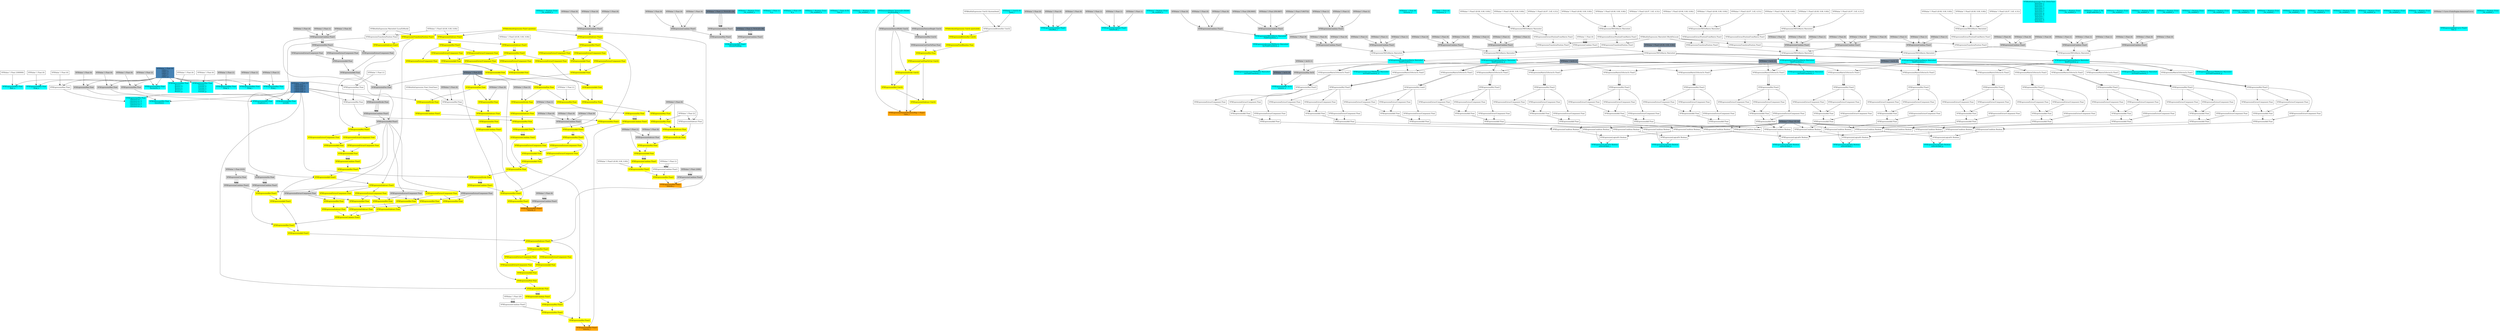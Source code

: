 digraph G {
node0 [shape="box" color="cyan" style="filled" label="VFXValue`1 Boolean (True)
_vfx_enabled_a"]
node1 [shape="box" color="cyan" style="filled" label="VFXExpressionMax Float
Rate_a"]
node2 [shape="box" label="VFXValue`1 Float (1000000)"]
node3 [shape="box" color="steelblue" style="filled" label="VFXValue`1 Float (0)
radius_c
radius_d
radius_e
radius_f
radius_g"]
node4 [shape="box" color="cyan" style="filled" label="VFXExpressionMin Float3
boundsPadding"]
node5 [shape="box" color="lightgray" style="filled" label="VFXExpressionMax Float3"]
node6 [shape="box" color="lightgray" style="filled" label="VFXExpressionCombine Float3"]
node7 [shape="box" color="lightgray" style="filled" label="VFXValue`1 Float (0)"]
node8 [shape="box" color="lightgray" style="filled" label="VFXValue`1 Float (0)"]
node9 [shape="box" color="lightgray" style="filled" label="VFXValue`1 Float (0)"]
node10 [shape="box" color="lightgray" style="filled" label="VFXExpressionCombine Float3"]
node11 [shape="box" color="lightslategray" style="filled" label="VFXValue`1 Float (-1.701412E+38)"]
node12 [shape="box" color="lightgray" style="filled" label="VFXExpressionCombine Float3"]
node13 [shape="box" color="lightslategray" style="filled" label="VFXValue`1 Float (1.701412E+38)"]
node14 [shape="box" color="cyan" style="filled" label="VFXValue`1 Boolean (True)
_vfx_enabled_a"]
node15 [shape="box" color="cyan" style="filled" label="VFXValue`1 Float (1)
A_a"]
node16 [shape="box" color="cyan" style="filled" label="VFXValue`1 Float (10)
B_a"]
node17 [shape="box" color="cyan" style="filled" label="VFXValue`1 Boolean (True)
_vfx_enabled_b"]
node18 [shape="box" color="cyan" style="filled" label="VFXValue`1 Float (0.05)
Size_b"]
node19 [shape="box" color="cyan" style="filled" label="VFXValue`1 Boolean (True)
_vfx_enabled_c"]
node20 [shape="box" color="cyan" style="filled" label="VFXTexture2DValue Texture2D (50240)
attributeMap_c"]
node21 [shape="box" color="cyan" style="filled" label="VFXValue`1 Uint32 (0)
Seed_c"]
node22 [shape="box" color="cyan" style="filled" label="VFXExpressionCombine Float3
valueBias_c"]
node23 [shape="box" color="lightgray" style="filled" label="VFXValue`1 Float (0)"]
node24 [shape="box" color="lightgray" style="filled" label="VFXValue`1 Float (0)"]
node25 [shape="box" color="lightgray" style="filled" label="VFXValue`1 Float (0)"]
node26 [shape="box" color="cyan" style="filled" label="VFXExpressionCombine Float3
valueScale_c"]
node27 [shape="box" color="lightgray" style="filled" label="VFXValue`1 Float (1)"]
node28 [shape="box" color="lightgray" style="filled" label="VFXValue`1 Float (1)"]
node29 [shape="box" color="lightgray" style="filled" label="VFXValue`1 Float (1)"]
node30 [shape="box" color="orange" style="filled" label="VFXExpressionSampleAttributeMap`1 Float3
value_c"]
node31 [shape="box" color="yellow" style="filled" label="VFXExpressionSubtract Uint32"]
node32 [shape="box" color="yellow" style="filled" label="VFXExpressionCastFloatToUint Uint32"]
node33 [shape="box" color="yellow" style="filled" label="VFXExpressionMul Float"]
node34 [shape="box" color="yellow" style="filled" label="VFXExpressionFixedRandom Float"]
node35 [shape="box" color="yellow" style="filled" label="VFXExpressionBitwiseXor Uint32"]
node36 [shape="box" color="yellow" style="filled" label="VFXAttributeExpression Uint32 (particleId)"]
node37 [shape="box" label="VFXExpressionBitwiseXor Uint32"]
node38 [shape="box" label="VFXBuiltInExpression Uint32 (SystemSeed)"]
node39 [shape="box" color="lightgray" style="filled" label="VFXExpressionCastUintToFloat Float"]
node40 [shape="box" color="lightgray" style="filled" label="VFXExpressionMul Uint32"]
node41 [shape="box" color="lightgray" style="filled" label="VFXExpressionTextureHeight Uint32"]
node42 [shape="box" color="lightgray" style="filled" label="VFXExpressionTextureWidth Uint32"]
node43 [shape="box" color="yellow" style="filled" label="VFXExpressionMul Uint32"]
node44 [shape="box" color="yellow" style="filled" label="VFXExpressionDivide Uint32"]
node45 [shape="box" color="cyan" style="filled" label="VFXValue`1 Boolean (True)
_vfx_enabled_a"]
node46 [shape="box" color="cyan" style="filled" label="VFXExpressionInverseTRSMatrix Matrix4x4
InvFieldTransform_a"]
node47 [shape="box" color="cyan" style="filled" label="VFXExpressionTRSToMatrix Matrix4x4
FieldTransform_a"]
node48 [shape="box" color="lightgray" style="filled" label="VFXExpressionCombine Float3"]
node49 [shape="box" color="lightgray" style="filled" label="VFXValue`1 Float (0)"]
node50 [shape="box" color="lightgray" style="filled" label="VFXValue`1 Float (0)"]
node51 [shape="box" color="lightgray" style="filled" label="VFXValue`1 Float (0)"]
node52 [shape="box" color="lightgray" style="filled" label="VFXExpressionCombine Float3"]
node53 [shape="box" color="lightgray" style="filled" label="VFXValue`1 Float (356.9065)"]
node54 [shape="box" color="lightgray" style="filled" label="VFXValue`1 Float (350.0607)"]
node55 [shape="box" color="lightgray" style="filled" label="VFXValue`1 Float (7.003732)"]
node56 [shape="box" color="lightgray" style="filled" label="VFXExpressionCombine Float3"]
node57 [shape="box" color="lightgray" style="filled" label="VFXValue`1 Float (1)"]
node58 [shape="box" color="lightgray" style="filled" label="VFXValue`1 Float (1)"]
node59 [shape="box" color="lightgray" style="filled" label="VFXValue`1 Float (1)"]
node60 [shape="box" color="cyan" style="filled" label="VFXValue`1 Float (0)
Intensity_a"]
node61 [shape="box" color="cyan" style="filled" label="VFXExpressionMax Float
Drag_a"]
node62 [shape="box" label="VFXValue`1 Float (0)"]
node63 [shape="box" color="cyan" style="filled" label="VFXValue`1 Float (0)
frequency_a"]
node64 [shape="box" color="cyan" style="filled" label="VFXExpressionMin Int32
octaves_a"]
node65 [shape="box" color="lightgray" style="filled" label="VFXExpressionMax Int32"]
node66 [shape="box" color="lightgray" style="filled" label="VFXValue`1 Int32 (1)"]
node67 [shape="box" color="lightslategray" style="filled" label="VFXValue`1 Int32 (1)"]
node68 [shape="box" color="lightslategray" style="filled" label="VFXValue`1 Int32 (8)"]
node69 [shape="box" color="cyan" style="filled" label="VFXExpressionMin Float
roughness_a"]
node70 [shape="box" color="lightgray" style="filled" label="VFXExpressionMax Float"]
node71 [shape="box" color="lightgray" style="filled" label="VFXValue`1 Float (0)"]
node72 [shape="box" color="steelblue" style="filled" label="VFXValue`1 Float (1)
colliderSign_c
colliderSign_d
colliderSign_e
colliderSign_f
colliderSign_g"]
node73 [shape="box" color="cyan" style="filled" label="VFXExpressionMax Float
lacunarity_a"]
node74 [shape="box" color="lightgray" style="filled" label="VFXValue`1 Float (2)"]
node75 [shape="box" color="cyan" style="filled" label="VFXBuiltInExpression Float (DeltaTime)
deltaTime_a
deltaTime_b
deltaTime_c
deltaTime_d
deltaTime_e
deltaTime_f
deltaTime_g
deltaTime_h
deltaTime_i
deltaTime_j
deltaTime_k
deltaTime_l"]
node76 [shape="box" color="cyan" style="filled" label="VFXValue`1 Boolean (True)
_vfx_enabled_b"]
node77 [shape="box" color="cyan" style="filled" label="VFXValue`1 Float (3.78)
dragCoefficient_b"]
node78 [shape="box" color="cyan" style="filled" label="VFXValue`1 Boolean (True)
_vfx_enabled_c"]
node79 [shape="box" color="cyan" style="filled" label="VFXExpressionMax Float
Bounce_c
Bounce_d
Bounce_e
Bounce_f
Bounce_g"]
node80 [shape="box" label="VFXValue`1 Float (0)"]
node81 [shape="box" color="cyan" style="filled" label="VFXExpressionMax Float
Friction_c
Friction_d
Friction_e
Friction_f
Friction_g"]
node82 [shape="box" label="VFXValue`1 Float (0)"]
node83 [shape="box" color="cyan" style="filled" label="VFXExpressionMin Float
LifetimeLoss_c
LifetimeLoss_d
LifetimeLoss_e
LifetimeLoss_f
LifetimeLoss_g"]
node84 [shape="box" label="VFXExpressionMax Float"]
node85 [shape="box" label="VFXValue`1 Float (0)"]
node86 [shape="box" color="cyan" style="filled" label="VFXExpressionLogicalOr Boolean
isZeroScaled_c"]
node87 [shape="box" label="VFXExpressionCondition Boolean"]
node88 [shape="box" label="VFXExpressionAdd Float"]
node89 [shape="box" label="VFXExpressionAdd Float"]
node90 [shape="box" label="VFXExpressionExtractComponent Float"]
node91 [shape="box" label="VFXExpressionMul Float3"]
node92 [shape="box" label="VFXExpressionMatrixToVector3s Float3"]
node93 [shape="box" color="cyan" style="filled" label="VFXExpressionTransformMatrix Matrix4x4
fieldTransform_c"]
node94 [shape="box" label="VFXExpressionTRSToMatrix Matrix4x4"]
node95 [shape="box" label="VFXExpressionTransformPosition Float3"]
node96 [shape="box" label="VFXBuiltInExpression Matrix4x4 (WorldToLocal)"]
node97 [shape="box" label="VFXExpressionExtractPositionFromMatrix Float3"]
node98 [shape="box" label="VFXExpressionTRSToMatrix Matrix4x4"]
node99 [shape="box" label="VFXValue`1 Float3 ((0.00, 0.00, 0.00))"]
node100 [shape="box" label="VFXValue`1 Float3 ((0.00, 0.00, 0.00))"]
node101 [shape="box" label="VFXValue`1 Float3 ((4.07, 3.45, 4.31))"]
node102 [shape="box" color="lightgray" style="filled" label="VFXExpressionCombine Float3"]
node103 [shape="box" color="lightgray" style="filled" label="VFXValue`1 Float (0)"]
node104 [shape="box" color="lightgray" style="filled" label="VFXValue`1 Float (0)"]
node105 [shape="box" color="lightgray" style="filled" label="VFXValue`1 Float (0)"]
node106 [shape="box" color="lightgray" style="filled" label="VFXExpressionCombine Float3"]
node107 [shape="box" color="lightgray" style="filled" label="VFXValue`1 Float (1)"]
node108 [shape="box" color="lightgray" style="filled" label="VFXValue`1 Float (1)"]
node109 [shape="box" color="lightgray" style="filled" label="VFXValue`1 Float (1)"]
node110 [shape="box" label="VFXExpressionTRSToMatrix Matrix4x4"]
node111 [shape="box" color="lightslategray" style="filled" label="VFXValue`1 Float3 ((0.00, 0.00, 0.00))"]
node112 [shape="box" label="VFXExpressionCombine Float3"]
node113 [shape="box" label="VFXValue`1 Float (0)"]
node114 [shape="box" color="lightslategray" style="filled" label="VFXValue`1 Int32 (0)"]
node115 [shape="box" label="VFXExpressionExtractComponent Float"]
node116 [shape="box" label="VFXExpressionExtractComponent Float"]
node117 [shape="box" color="lightslategray" style="filled" label="VFXValue`1 Float (1E-10)"]
node118 [shape="box" label="VFXExpressionLogicalOr Boolean"]
node119 [shape="box" label="VFXExpressionCondition Boolean"]
node120 [shape="box" label="VFXExpressionAdd Float"]
node121 [shape="box" label="VFXExpressionAdd Float"]
node122 [shape="box" label="VFXExpressionExtractComponent Float"]
node123 [shape="box" label="VFXExpressionMul Float3"]
node124 [shape="box" label="VFXExpressionMatrixToVector3s Float3"]
node125 [shape="box" label="VFXExpressionExtractComponent Float"]
node126 [shape="box" label="VFXExpressionExtractComponent Float"]
node127 [shape="box" label="VFXExpressionCondition Boolean"]
node128 [shape="box" label="VFXExpressionAdd Float"]
node129 [shape="box" label="VFXExpressionAdd Float"]
node130 [shape="box" label="VFXExpressionExtractComponent Float"]
node131 [shape="box" label="VFXExpressionMul Float3"]
node132 [shape="box" label="VFXExpressionMatrixToVector3s Float3"]
node133 [shape="box" color="lightslategray" style="filled" label="VFXValue`1 Int32 (2)"]
node134 [shape="box" label="VFXExpressionExtractComponent Float"]
node135 [shape="box" label="VFXExpressionExtractComponent Float"]
node136 [shape="box" color="cyan" style="filled" label="VFXExpressionInverseTRSMatrix Matrix4x4
invFieldTransform_c"]
node137 [shape="box" color="cyan" style="filled" label="VFXValue`1 Boolean (True)
_vfx_enabled_d"]
node138 [shape="box" color="cyan" style="filled" label="VFXExpressionLogicalOr Boolean
isZeroScaled_d"]
node139 [shape="box" label="VFXExpressionCondition Boolean"]
node140 [shape="box" label="VFXExpressionAdd Float"]
node141 [shape="box" label="VFXExpressionAdd Float"]
node142 [shape="box" label="VFXExpressionExtractComponent Float"]
node143 [shape="box" label="VFXExpressionMul Float3"]
node144 [shape="box" label="VFXExpressionMatrixToVector3s Float3"]
node145 [shape="box" color="cyan" style="filled" label="VFXExpressionTransformMatrix Matrix4x4
fieldTransform_d"]
node146 [shape="box" label="VFXExpressionTRSToMatrix Matrix4x4"]
node147 [shape="box" label="VFXExpressionTransformPosition Float3"]
node148 [shape="box" label="VFXExpressionExtractPositionFromMatrix Float3"]
node149 [shape="box" label="VFXExpressionTRSToMatrix Matrix4x4"]
node150 [shape="box" label="VFXValue`1 Float3 ((0.00, 0.00, 0.00))"]
node151 [shape="box" label="VFXValue`1 Float3 ((0.00, 0.00, 0.00))"]
node152 [shape="box" label="VFXValue`1 Float3 ((4.07, 3.45, 4.31))"]
node153 [shape="box" color="lightgray" style="filled" label="VFXExpressionCombine Float3"]
node154 [shape="box" color="lightgray" style="filled" label="VFXValue`1 Float (0)"]
node155 [shape="box" color="lightgray" style="filled" label="VFXValue`1 Float (0)"]
node156 [shape="box" color="lightgray" style="filled" label="VFXValue`1 Float (0)"]
node157 [shape="box" color="lightgray" style="filled" label="VFXExpressionCombine Float3"]
node158 [shape="box" color="lightgray" style="filled" label="VFXValue`1 Float (1)"]
node159 [shape="box" color="lightgray" style="filled" label="VFXValue`1 Float (1)"]
node160 [shape="box" color="lightgray" style="filled" label="VFXValue`1 Float (1)"]
node161 [shape="box" label="VFXExpressionExtractComponent Float"]
node162 [shape="box" label="VFXExpressionExtractComponent Float"]
node163 [shape="box" label="VFXExpressionLogicalOr Boolean"]
node164 [shape="box" label="VFXExpressionCondition Boolean"]
node165 [shape="box" label="VFXExpressionAdd Float"]
node166 [shape="box" label="VFXExpressionAdd Float"]
node167 [shape="box" label="VFXExpressionExtractComponent Float"]
node168 [shape="box" label="VFXExpressionMul Float3"]
node169 [shape="box" label="VFXExpressionMatrixToVector3s Float3"]
node170 [shape="box" label="VFXExpressionExtractComponent Float"]
node171 [shape="box" label="VFXExpressionExtractComponent Float"]
node172 [shape="box" label="VFXExpressionCondition Boolean"]
node173 [shape="box" label="VFXExpressionAdd Float"]
node174 [shape="box" label="VFXExpressionAdd Float"]
node175 [shape="box" label="VFXExpressionExtractComponent Float"]
node176 [shape="box" label="VFXExpressionMul Float3"]
node177 [shape="box" label="VFXExpressionMatrixToVector3s Float3"]
node178 [shape="box" label="VFXExpressionExtractComponent Float"]
node179 [shape="box" label="VFXExpressionExtractComponent Float"]
node180 [shape="box" color="cyan" style="filled" label="VFXExpressionInverseTRSMatrix Matrix4x4
invFieldTransform_d"]
node181 [shape="box" color="cyan" style="filled" label="VFXValue`1 Boolean (True)
_vfx_enabled_e"]
node182 [shape="box" color="cyan" style="filled" label="VFXExpressionLogicalOr Boolean
isZeroScaled_e"]
node183 [shape="box" label="VFXExpressionCondition Boolean"]
node184 [shape="box" label="VFXExpressionAdd Float"]
node185 [shape="box" label="VFXExpressionAdd Float"]
node186 [shape="box" label="VFXExpressionExtractComponent Float"]
node187 [shape="box" label="VFXExpressionMul Float3"]
node188 [shape="box" label="VFXExpressionMatrixToVector3s Float3"]
node189 [shape="box" color="cyan" style="filled" label="VFXExpressionTransformMatrix Matrix4x4
fieldTransform_e"]
node190 [shape="box" label="VFXExpressionTRSToMatrix Matrix4x4"]
node191 [shape="box" label="VFXExpressionTransformPosition Float3"]
node192 [shape="box" label="VFXExpressionExtractPositionFromMatrix Float3"]
node193 [shape="box" label="VFXExpressionTRSToMatrix Matrix4x4"]
node194 [shape="box" label="VFXValue`1 Float3 ((0.00, 0.00, 0.00))"]
node195 [shape="box" label="VFXValue`1 Float3 ((0.00, 0.00, 0.00))"]
node196 [shape="box" label="VFXValue`1 Float3 ((4.07, 3.45, 4.31))"]
node197 [shape="box" color="lightgray" style="filled" label="VFXExpressionCombine Float3"]
node198 [shape="box" color="lightgray" style="filled" label="VFXValue`1 Float (0)"]
node199 [shape="box" color="lightgray" style="filled" label="VFXValue`1 Float (0)"]
node200 [shape="box" color="lightgray" style="filled" label="VFXValue`1 Float (0)"]
node201 [shape="box" color="lightgray" style="filled" label="VFXExpressionCombine Float3"]
node202 [shape="box" color="lightgray" style="filled" label="VFXValue`1 Float (1)"]
node203 [shape="box" color="lightgray" style="filled" label="VFXValue`1 Float (1)"]
node204 [shape="box" color="lightgray" style="filled" label="VFXValue`1 Float (1)"]
node205 [shape="box" label="VFXExpressionExtractComponent Float"]
node206 [shape="box" label="VFXExpressionExtractComponent Float"]
node207 [shape="box" label="VFXExpressionLogicalOr Boolean"]
node208 [shape="box" label="VFXExpressionCondition Boolean"]
node209 [shape="box" label="VFXExpressionAdd Float"]
node210 [shape="box" label="VFXExpressionAdd Float"]
node211 [shape="box" label="VFXExpressionExtractComponent Float"]
node212 [shape="box" label="VFXExpressionMul Float3"]
node213 [shape="box" label="VFXExpressionMatrixToVector3s Float3"]
node214 [shape="box" label="VFXExpressionExtractComponent Float"]
node215 [shape="box" label="VFXExpressionExtractComponent Float"]
node216 [shape="box" label="VFXExpressionCondition Boolean"]
node217 [shape="box" label="VFXExpressionAdd Float"]
node218 [shape="box" label="VFXExpressionAdd Float"]
node219 [shape="box" label="VFXExpressionExtractComponent Float"]
node220 [shape="box" label="VFXExpressionMul Float3"]
node221 [shape="box" label="VFXExpressionMatrixToVector3s Float3"]
node222 [shape="box" label="VFXExpressionExtractComponent Float"]
node223 [shape="box" label="VFXExpressionExtractComponent Float"]
node224 [shape="box" color="cyan" style="filled" label="VFXExpressionInverseTRSMatrix Matrix4x4
invFieldTransform_e"]
node225 [shape="box" color="cyan" style="filled" label="VFXValue`1 Boolean (True)
_vfx_enabled_f"]
node226 [shape="box" color="cyan" style="filled" label="VFXExpressionLogicalOr Boolean
isZeroScaled_f"]
node227 [shape="box" label="VFXExpressionCondition Boolean"]
node228 [shape="box" label="VFXExpressionAdd Float"]
node229 [shape="box" label="VFXExpressionAdd Float"]
node230 [shape="box" label="VFXExpressionExtractComponent Float"]
node231 [shape="box" label="VFXExpressionMul Float3"]
node232 [shape="box" label="VFXExpressionMatrixToVector3s Float3"]
node233 [shape="box" color="cyan" style="filled" label="VFXExpressionTransformMatrix Matrix4x4
fieldTransform_f"]
node234 [shape="box" label="VFXExpressionTRSToMatrix Matrix4x4"]
node235 [shape="box" label="VFXExpressionTransformPosition Float3"]
node236 [shape="box" label="VFXExpressionExtractPositionFromMatrix Float3"]
node237 [shape="box" label="VFXExpressionTRSToMatrix Matrix4x4"]
node238 [shape="box" label="VFXValue`1 Float3 ((0.00, 0.00, 0.00))"]
node239 [shape="box" label="VFXValue`1 Float3 ((0.00, 0.00, 0.00))"]
node240 [shape="box" label="VFXValue`1 Float3 ((4.07, 3.45, 4.31))"]
node241 [shape="box" color="lightgray" style="filled" label="VFXExpressionCombine Float3"]
node242 [shape="box" color="lightgray" style="filled" label="VFXValue`1 Float (0)"]
node243 [shape="box" color="lightgray" style="filled" label="VFXValue`1 Float (0)"]
node244 [shape="box" color="lightgray" style="filled" label="VFXValue`1 Float (0)"]
node245 [shape="box" color="lightgray" style="filled" label="VFXExpressionCombine Float3"]
node246 [shape="box" color="lightgray" style="filled" label="VFXValue`1 Float (1)"]
node247 [shape="box" color="lightgray" style="filled" label="VFXValue`1 Float (1)"]
node248 [shape="box" color="lightgray" style="filled" label="VFXValue`1 Float (1)"]
node249 [shape="box" label="VFXExpressionExtractComponent Float"]
node250 [shape="box" label="VFXExpressionExtractComponent Float"]
node251 [shape="box" label="VFXExpressionLogicalOr Boolean"]
node252 [shape="box" label="VFXExpressionCondition Boolean"]
node253 [shape="box" label="VFXExpressionAdd Float"]
node254 [shape="box" label="VFXExpressionAdd Float"]
node255 [shape="box" label="VFXExpressionExtractComponent Float"]
node256 [shape="box" label="VFXExpressionMul Float3"]
node257 [shape="box" label="VFXExpressionMatrixToVector3s Float3"]
node258 [shape="box" label="VFXExpressionExtractComponent Float"]
node259 [shape="box" label="VFXExpressionExtractComponent Float"]
node260 [shape="box" label="VFXExpressionCondition Boolean"]
node261 [shape="box" label="VFXExpressionAdd Float"]
node262 [shape="box" label="VFXExpressionAdd Float"]
node263 [shape="box" label="VFXExpressionExtractComponent Float"]
node264 [shape="box" label="VFXExpressionMul Float3"]
node265 [shape="box" label="VFXExpressionMatrixToVector3s Float3"]
node266 [shape="box" label="VFXExpressionExtractComponent Float"]
node267 [shape="box" label="VFXExpressionExtractComponent Float"]
node268 [shape="box" color="cyan" style="filled" label="VFXExpressionInverseTRSMatrix Matrix4x4
invFieldTransform_f"]
node269 [shape="box" color="cyan" style="filled" label="VFXValue`1 Boolean (True)
_vfx_enabled_g"]
node270 [shape="box" color="cyan" style="filled" label="VFXExpressionLogicalOr Boolean
isZeroScaled_g"]
node271 [shape="box" label="VFXExpressionCondition Boolean"]
node272 [shape="box" label="VFXExpressionAdd Float"]
node273 [shape="box" label="VFXExpressionAdd Float"]
node274 [shape="box" label="VFXExpressionExtractComponent Float"]
node275 [shape="box" label="VFXExpressionMul Float3"]
node276 [shape="box" label="VFXExpressionMatrixToVector3s Float3"]
node277 [shape="box" color="cyan" style="filled" label="VFXExpressionTransformMatrix Matrix4x4
fieldTransform_g"]
node278 [shape="box" label="VFXExpressionTRSToMatrix Matrix4x4"]
node279 [shape="box" label="VFXExpressionTransformPosition Float3"]
node280 [shape="box" label="VFXExpressionExtractPositionFromMatrix Float3"]
node281 [shape="box" label="VFXExpressionTRSToMatrix Matrix4x4"]
node282 [shape="box" label="VFXValue`1 Float3 ((0.00, 0.00, 0.00))"]
node283 [shape="box" label="VFXValue`1 Float3 ((0.00, 0.00, 0.00))"]
node284 [shape="box" label="VFXValue`1 Float3 ((4.07, 3.45, 4.31))"]
node285 [shape="box" color="lightgray" style="filled" label="VFXExpressionCombine Float3"]
node286 [shape="box" color="lightgray" style="filled" label="VFXValue`1 Float (0)"]
node287 [shape="box" color="lightgray" style="filled" label="VFXValue`1 Float (0)"]
node288 [shape="box" color="lightgray" style="filled" label="VFXValue`1 Float (0)"]
node289 [shape="box" color="lightgray" style="filled" label="VFXExpressionCombine Float3"]
node290 [shape="box" color="lightgray" style="filled" label="VFXValue`1 Float (1)"]
node291 [shape="box" color="lightgray" style="filled" label="VFXValue`1 Float (1)"]
node292 [shape="box" color="lightgray" style="filled" label="VFXValue`1 Float (1)"]
node293 [shape="box" label="VFXExpressionExtractComponent Float"]
node294 [shape="box" label="VFXExpressionExtractComponent Float"]
node295 [shape="box" label="VFXExpressionLogicalOr Boolean"]
node296 [shape="box" label="VFXExpressionCondition Boolean"]
node297 [shape="box" label="VFXExpressionAdd Float"]
node298 [shape="box" label="VFXExpressionAdd Float"]
node299 [shape="box" label="VFXExpressionExtractComponent Float"]
node300 [shape="box" label="VFXExpressionMul Float3"]
node301 [shape="box" label="VFXExpressionMatrixToVector3s Float3"]
node302 [shape="box" label="VFXExpressionExtractComponent Float"]
node303 [shape="box" label="VFXExpressionExtractComponent Float"]
node304 [shape="box" label="VFXExpressionCondition Boolean"]
node305 [shape="box" label="VFXExpressionAdd Float"]
node306 [shape="box" label="VFXExpressionAdd Float"]
node307 [shape="box" label="VFXExpressionExtractComponent Float"]
node308 [shape="box" label="VFXExpressionMul Float3"]
node309 [shape="box" label="VFXExpressionMatrixToVector3s Float3"]
node310 [shape="box" label="VFXExpressionExtractComponent Float"]
node311 [shape="box" label="VFXExpressionExtractComponent Float"]
node312 [shape="box" color="cyan" style="filled" label="VFXExpressionInverseTRSMatrix Matrix4x4
invFieldTransform_g"]
node313 [shape="box" color="cyan" style="filled" label="VFXValue`1 Boolean (True)
_vfx_enabled_h"]
node314 [shape="box" color="orange" style="filled" label="VFXExpressionMul Float3
Velocity_h"]
node315 [shape="box" color="yellow" style="filled" label="VFXExpressionMul Float3"]
node316 [shape="box" color="yellow" style="filled" label="VFXExpressionCombine Float3"]
node317 [shape="box" color="yellow" style="filled" label="VFXExpressionSin Float"]
node318 [shape="box" color="yellow" style="filled" label="VFXExpressionSubtract Float"]
node319 [shape="box" label="VFXExpressionMul Float"]
node320 [shape="box" label="VFXBuiltInExpression Float (TotalTime)"]
node321 [shape="box" color="lightgray" style="filled" label="VFXValue`1 Float (0)"]
node322 [shape="box" color="yellow" style="filled" label="VFXExpressionMul Float"]
node323 [shape="box" color="yellow" style="filled" label="VFXExpressionPow Float"]
node324 [shape="box" color="yellow" style="filled" label="VFXExpressionAdd Float"]
node325 [shape="box" color="yellow" style="filled" label="VFXExpressionAdd Float"]
node326 [shape="box" color="yellow" style="filled" label="VFXExpressionExtractComponent Float"]
node327 [shape="box" color="yellow" style="filled" label="VFXExpressionMul Float3"]
node328 [shape="box" color="yellow" style="filled" label="VFXExpressionSubtract Float3"]
node329 [shape="box" color="yellow" style="filled" label="VFXAttributeExpression Float3 (position)"]
node330 [shape="box" color="lightgray" style="filled" label="VFXExpressionCombine Float3"]
node331 [shape="box" color="lightgray" style="filled" label="VFXValue`1 Float (0)"]
node332 [shape="box" color="lightgray" style="filled" label="VFXValue`1 Float (0)"]
node333 [shape="box" color="lightgray" style="filled" label="VFXValue`1 Float (0)"]
node334 [shape="box" color="yellow" style="filled" label="VFXExpressionExtractComponent Float"]
node335 [shape="box" color="yellow" style="filled" label="VFXExpressionExtractComponent Float"]
node336 [shape="box" color="lightslategray" style="filled" label="VFXValue`1 Float (0.5)"]
node337 [shape="box" color="lightgray" style="filled" label="VFXValue`1 Float (0)"]
node338 [shape="box" color="yellow" style="filled" label="VFXExpressionMul Float3"]
node339 [shape="box" color="yellow" style="filled" label="VFXExpressionAdd Float3"]
node340 [shape="box" color="yellow" style="filled" label="VFXExpressionMul Float3"]
node341 [shape="box" color="yellow" style="filled" label="VFXExpressionCombine Float3"]
node342 [shape="box" color="yellow" style="filled" label="VFXExpressionDivide Float"]
node343 [shape="box" color="lightgray" style="filled" label="VFXExpressionCombine Float3"]
node344 [shape="box" color="lightgray" style="filled" label="VFXValue`1 Float (0)"]
node345 [shape="box" color="lightgray" style="filled" label="VFXValue`1 Float (0)"]
node346 [shape="box" color="lightgray" style="filled" label="VFXValue`1 Float (0)"]
node347 [shape="box" color="yellow" style="filled" label="VFXExpressionCombine Float3"]
node348 [shape="box" color="yellow" style="filled" label="VFXExpressionDivide Float"]
node349 [shape="box" color="yellow" style="filled" label="VFXExpressionPow Float"]
node350 [shape="box" color="yellow" style="filled" label="VFXExpressionAdd Float"]
node351 [shape="box" color="yellow" style="filled" label="VFXExpressionAdd Float"]
node352 [shape="box" color="yellow" style="filled" label="VFXExpressionExtractComponent Float"]
node353 [shape="box" color="yellow" style="filled" label="VFXExpressionMul Float3"]
node354 [shape="box" color="yellow" style="filled" label="VFXExpressionExtractComponent Float"]
node355 [shape="box" color="yellow" style="filled" label="VFXExpressionExtractComponent Float"]
node356 [shape="box" color="lightgray" style="filled" label="VFXExpressionCombine Float3"]
node357 [shape="box" color="lightgray" style="filled" label="VFXValue`1 Float (0)"]
node358 [shape="box" color="cyan" style="filled" label="VFXExpressionMax Float
Drag_h"]
node359 [shape="box" color="lightgray" style="filled" label="VFXValue`1 Float (1)"]
node360 [shape="box" color="cyan" style="filled" label="VFXValue`1 Boolean (True)
_vfx_enabled_i"]
node361 [shape="box" color="orange" style="filled" label="VFXExpressionMul Float3
Velocity_i"]
node362 [shape="box" color="yellow" style="filled" label="VFXExpressionMul Float3"]
node363 [shape="box" color="yellow" style="filled" label="VFXExpressionMul Float3"]
node364 [shape="box" color="yellow" style="filled" label="VFXExpressionMul Float3"]
node365 [shape="box" color="yellow" style="filled" label="VFXExpressionSubtract Float3"]
node366 [shape="box" color="yellow" style="filled" label="VFXExpressionAdd Float3"]
node367 [shape="box" color="yellow" style="filled" label="VFXExpressionAdd Float3"]
node368 [shape="box" color="yellow" style="filled" label="VFXExpressionAdd Float3"]
node369 [shape="box" label="VFXExpressionTransformPosition Float3"]
node370 [shape="box" label="VFXBuiltInExpression Matrix4x4 (LocalToWorld)"]
node371 [shape="box" label="VFXValue`1 Float3 ((0.00, 0.00, 0.00))"]
node372 [shape="box" color="yellow" style="filled" label="VFXExpressionMul Float3"]
node373 [shape="box" color="lightgray" style="filled" label="VFXExpressionMul Float3"]
node374 [shape="box" color="lightgray" style="filled" label="VFXExpressionCombine Float3"]
node375 [shape="box" color="lightgray" style="filled" label="VFXValue`1 Float (0)"]
node376 [shape="box" color="lightgray" style="filled" label="VFXValue`1 Float (1)"]
node377 [shape="box" color="lightgray" style="filled" label="VFXValue`1 Float (0)"]
node378 [shape="box" color="lightgray" style="filled" label="VFXExpressionCombine Float3"]
node379 [shape="box" color="lightgray" style="filled" label="VFXExpressionDivide Float"]
node380 [shape="box" color="lightgray" style="filled" label="VFXExpressionPow Float"]
node381 [shape="box" color="lightgray" style="filled" label="VFXExpressionAdd Float"]
node382 [shape="box" color="lightgray" style="filled" label="VFXExpressionAdd Float"]
node383 [shape="box" color="lightgray" style="filled" label="VFXExpressionExtractComponent Float"]
node384 [shape="box" color="lightgray" style="filled" label="VFXExpressionMul Float3"]
node385 [shape="box" color="lightgray" style="filled" label="VFXExpressionExtractComponent Float"]
node386 [shape="box" color="lightgray" style="filled" label="VFXExpressionExtractComponent Float"]
node387 [shape="box" color="yellow" style="filled" label="VFXExpressionCombine Float3"]
node388 [shape="box" color="yellow" style="filled" label="VFXExpressionAdd Float"]
node389 [shape="box" color="yellow" style="filled" label="VFXExpressionAdd Float"]
node390 [shape="box" color="yellow" style="filled" label="VFXExpressionExtractComponent Float"]
node391 [shape="box" color="yellow" style="filled" label="VFXExpressionMul Float3"]
node392 [shape="box" color="yellow" style="filled" label="VFXExpressionSubtract Float3"]
node393 [shape="box" color="yellow" style="filled" label="VFXExpressionTransformPosition Float3"]
node394 [shape="box" color="yellow" style="filled" label="VFXExpressionExtractComponent Float"]
node395 [shape="box" color="yellow" style="filled" label="VFXExpressionExtractComponent Float"]
node396 [shape="box" color="yellow" style="filled" label="VFXExpressionMul Float3"]
node397 [shape="box" color="yellow" style="filled" label="VFXExpressionSubtract Float3"]
node398 [shape="box" color="lightgray" style="filled" label="VFXExpressionCombine Float3"]
node399 [shape="box" color="lightgray" style="filled" label="VFXExpressionCos Float"]
node400 [shape="box" color="lightgray" style="filled" label="VFXValue`1 Float (0.01)"]
node401 [shape="box" color="yellow" style="filled" label="VFXExpressionMul Float3"]
node402 [shape="box" color="yellow" style="filled" label="VFXExpressionCombine Float3"]
node403 [shape="box" color="yellow" style="filled" label="VFXExpressionSubtract Float"]
node404 [shape="box" color="yellow" style="filled" label="VFXExpressionMul Float"]
node405 [shape="box" color="yellow" style="filled" label="VFXExpressionExtractComponent Float"]
node406 [shape="box" color="lightgray" style="filled" label="VFXExpressionExtractComponent Float"]
node407 [shape="box" color="yellow" style="filled" label="VFXExpressionMul Float"]
node408 [shape="box" color="yellow" style="filled" label="VFXExpressionExtractComponent Float"]
node409 [shape="box" color="lightgray" style="filled" label="VFXExpressionExtractComponent Float"]
node410 [shape="box" color="yellow" style="filled" label="VFXExpressionSubtract Float"]
node411 [shape="box" color="yellow" style="filled" label="VFXExpressionMul Float"]
node412 [shape="box" color="lightgray" style="filled" label="VFXExpressionExtractComponent Float"]
node413 [shape="box" color="yellow" style="filled" label="VFXExpressionMul Float"]
node414 [shape="box" color="yellow" style="filled" label="VFXExpressionExtractComponent Float"]
node415 [shape="box" color="yellow" style="filled" label="VFXExpressionSubtract Float"]
node416 [shape="box" color="yellow" style="filled" label="VFXExpressionMul Float"]
node417 [shape="box" color="yellow" style="filled" label="VFXExpressionMul Float"]
node418 [shape="box" color="lightgray" style="filled" label="VFXExpressionCombine Float3"]
node419 [shape="box" color="lightgray" style="filled" label="VFXExpressionSin Float"]
node420 [shape="box" color="yellow" style="filled" label="VFXExpressionCombine Float3"]
node421 [shape="box" color="yellow" style="filled" label="VFXExpressionDivide Float"]
node422 [shape="box" color="yellow" style="filled" label="VFXExpressionPow Float"]
node423 [shape="box" color="yellow" style="filled" label="VFXExpressionAdd Float"]
node424 [shape="box" color="yellow" style="filled" label="VFXExpressionAdd Float"]
node425 [shape="box" color="yellow" style="filled" label="VFXExpressionExtractComponent Float"]
node426 [shape="box" color="yellow" style="filled" label="VFXExpressionMul Float3"]
node427 [shape="box" color="yellow" style="filled" label="VFXExpressionExtractComponent Float"]
node428 [shape="box" color="yellow" style="filled" label="VFXExpressionExtractComponent Float"]
node429 [shape="box" label="VFXExpressionCombine Float3"]
node430 [shape="box" label="VFXValue`1 Float (20)"]
node431 [shape="box" color="yellow" style="filled" label="VFXExpressionCombine Float3"]
node432 [shape="box" color="yellow" style="filled" label="VFXExpressionAdd Float"]
node433 [shape="box" color="lightgray" style="filled" label="VFXValue`1 Float (1)"]
node434 [shape="box" color="yellow" style="filled" label="VFXExpressionMul Float"]
node435 [shape="box" label="VFXExpressionMin Float"]
node436 [shape="box" label="VFXExpressionMax Float"]
node437 [shape="box" label="VFXValue`1 Float (1)"]
node438 [shape="box" color="yellow" style="filled" label="VFXExpressionSubtract Float"]
node439 [shape="box" color="yellow" style="filled" label="VFXExpressionDivide Float"]
node440 [shape="box" color="lightgray" style="filled" label="VFXValue`1 Float (5)"]
node441 [shape="box" color="yellow" style="filled" label="VFXExpressionPow Float"]
node442 [shape="box" color="yellow" style="filled" label="VFXExpressionAdd Float"]
node443 [shape="box" color="yellow" style="filled" label="VFXExpressionAdd Float"]
node444 [shape="box" color="yellow" style="filled" label="VFXExpressionExtractComponent Float"]
node445 [shape="box" color="yellow" style="filled" label="VFXExpressionMul Float3"]
node446 [shape="box" color="yellow" style="filled" label="VFXExpressionSubtract Float3"]
node447 [shape="box" color="yellow" style="filled" label="VFXExpressionExtractComponent Float"]
node448 [shape="box" color="yellow" style="filled" label="VFXExpressionExtractComponent Float"]
node449 [shape="box" color="yellow" style="filled" label="VFXExpressionCombine Float3"]
node450 [shape="box" color="yellow" style="filled" label="VFXExpressionSin Float"]
node451 [shape="box" color="yellow" style="filled" label="VFXExpressionMul Float"]
node452 [shape="box" label="VFXValue`1 Float (1)"]
node453 [shape="box" color="cyan" style="filled" label="VFXExpressionMax Float
Drag_i"]
node454 [shape="box" color="lightgray" style="filled" label="VFXValue`1 Float (1)"]
node455 [shape="box" color="cyan" style="filled" label="VFXValue`1 Boolean (True)
_vfx_enabled_j"]
node456 [shape="box" color="orange" style="filled" label="VFXExpressionMul Float3
Velocity_j"]
node457 [shape="box" color="yellow" style="filled" label="VFXExpressionMul Float3"]
node458 [shape="box" color="yellow" style="filled" label="VFXExpressionMul Float3"]
node459 [shape="box" color="yellow" style="filled" label="VFXExpressionCombine Float3"]
node460 [shape="box" color="yellow" style="filled" label="VFXExpressionAdd Float"]
node461 [shape="box" color="lightgray" style="filled" label="VFXValue`1 Float (1)"]
node462 [shape="box" color="yellow" style="filled" label="VFXExpressionMul Float"]
node463 [shape="box" color="yellow" style="filled" label="VFXExpressionDivide Float"]
node464 [shape="box" color="yellow" style="filled" label="VFXExpressionSubtract Float"]
node465 [shape="box" color="yellow" style="filled" label="VFXExpressionMin Float"]
node466 [shape="box" color="yellow" style="filled" label="VFXExpressionMax Float"]
node467 [shape="box" color="yellow" style="filled" label="VFXExpressionPow Float"]
node468 [shape="box" color="yellow" style="filled" label="VFXExpressionAdd Float"]
node469 [shape="box" color="yellow" style="filled" label="VFXExpressionAdd Float"]
node470 [shape="box" color="yellow" style="filled" label="VFXExpressionExtractComponent Float"]
node471 [shape="box" color="yellow" style="filled" label="VFXExpressionMul Float3"]
node472 [shape="box" color="yellow" style="filled" label="VFXExpressionSubtract Float3"]
node473 [shape="box" label="VFXValue`1 Float3 ((0.00, 0.00, 0.00))"]
node474 [shape="box" color="yellow" style="filled" label="VFXExpressionExtractComponent Float"]
node475 [shape="box" color="yellow" style="filled" label="VFXExpressionExtractComponent Float"]
node476 [shape="box" color="lightgray" style="filled" label="VFXValue`1 Float (0)"]
node477 [shape="box" label="VFXValue`1 Float (2)"]
node478 [shape="box" label="VFXExpressionSubtract Float"]
node479 [shape="box" color="lightgray" style="filled" label="VFXExpressionSubtract Float"]
node480 [shape="box" color="lightgray" style="filled" label="VFXValue`1 Float (0)"]
node481 [shape="box" label="VFXValue`1 Float3 ((0.00, 0.00, 0.00))"]
node482 [shape="box" label="VFXExpressionCombine Float3"]
node483 [shape="box" label="VFXValue`1 Float (1)"]
node484 [shape="box" color="lightgray" style="filled" label="VFXExpressionCombine Float3"]
node485 [shape="box" color="lightgray" style="filled" label="VFXValue`1 Float (1000)"]
node486 [shape="box" color="cyan" style="filled" label="VFXExpressionMax Float
Drag_j"]
node487 [shape="box" color="lightgray" style="filled" label="VFXValue`1 Float (1)"]
node488 [shape="box" color="cyan" style="filled" label="VFXValue`1 Boolean (True)
_vfx_enabled_k"]
node489 [shape="box" color="cyan" style="filled" label="VFXValue`1 Boolean (True)
_vfx_enabled_l"]
node490 [shape="box" color="cyan" style="filled" label="VFXValue`1 Boolean (True)
_vfx_enabled_m"]
node491 [shape="box" color="cyan" style="filled" label="VFXValue`1 Boolean (True)
_vfx_enabled_a"]
node492 [shape="box" color="cyan" style="filled" label="VFXValue`1 Boolean (True)
_vfx_enabled_b"]
node493 [shape="box" color="cyan" style="filled" label="VFXExpressionBakeCurve Float4
Size_b"]
node494 [shape="box" color="lightgray" style="filled" label="VFXValue`1 Curve (UnityEngine.AnimationCurve)"]
node495 [shape="box" color="cyan" style="filled" label="VFXValue`1 Boolean (True)
_vfx_enabled_c"]
node496 [shape="box" color="cyan" style="filled" label="VFXExpressionMin Float
smoothness"]
node497 [shape="box" color="lightgray" style="filled" label="VFXExpressionMax Float"]
node498 [shape="box" color="lightgray" style="filled" label="VFXValue`1 Float (0)"]
node499 [shape="box" color="cyan" style="filled" label="VFXExpressionMin Float
metallic"]
node500 [shape="box" color="lightgray" style="filled" label="VFXExpressionMax Float"]
node501 [shape="box" color="lightgray" style="filled" label="VFXValue`1 Float (0)"]
node2 -> node1 [headlabel="0"]
node3 -> node1 [headlabel="1"]
node5 -> node4 [headlabel="0"]
node12 -> node4 [headlabel="1"]
node6 -> node5 [headlabel="0"]
node10 -> node5 [headlabel="1"]
node7 -> node6 [headlabel="0"]
node8 -> node6 [headlabel="1"]
node9 -> node6 [headlabel="2"]
node11 -> node10 [headlabel="0"]
node11 -> node10 [headlabel="1"]
node11 -> node10 [headlabel="2"]
node13 -> node12 [headlabel="0"]
node13 -> node12 [headlabel="1"]
node13 -> node12 [headlabel="2"]
node23 -> node22 [headlabel="0"]
node24 -> node22 [headlabel="1"]
node25 -> node22 [headlabel="2"]
node27 -> node26 [headlabel="0"]
node28 -> node26 [headlabel="1"]
node29 -> node26 [headlabel="2"]
node20 -> node30 [headlabel="0"]
node31 -> node30 [headlabel="1"]
node44 -> node30 [headlabel="2"]
node32 -> node31 [headlabel="0"]
node43 -> node31 [headlabel="1"]
node33 -> node32 
node34 -> node33 [headlabel="0"]
node39 -> node33 [headlabel="1"]
node35 -> node34 
node36 -> node35 [headlabel="0"]
node37 -> node35 [headlabel="1"]
node21 -> node37 [headlabel="0"]
node38 -> node37 [headlabel="1"]
node40 -> node39 
node41 -> node40 [headlabel="0"]
node42 -> node40 [headlabel="1"]
node20 -> node41 
node20 -> node42 
node44 -> node43 [headlabel="0"]
node42 -> node43 [headlabel="1"]
node32 -> node44 [headlabel="0"]
node42 -> node44 [headlabel="1"]
node47 -> node46 
node48 -> node47 [headlabel="0"]
node52 -> node47 [headlabel="1"]
node56 -> node47 [headlabel="2"]
node49 -> node48 [headlabel="0"]
node50 -> node48 [headlabel="1"]
node51 -> node48 [headlabel="2"]
node53 -> node52 [headlabel="0"]
node54 -> node52 [headlabel="1"]
node55 -> node52 [headlabel="2"]
node57 -> node56 [headlabel="0"]
node58 -> node56 [headlabel="1"]
node59 -> node56 [headlabel="2"]
node62 -> node61 [headlabel="0"]
node3 -> node61 [headlabel="1"]
node65 -> node64 [headlabel="0"]
node68 -> node64 [headlabel="1"]
node66 -> node65 [headlabel="0"]
node67 -> node65 [headlabel="1"]
node70 -> node69 [headlabel="0"]
node72 -> node69 [headlabel="1"]
node71 -> node70 [headlabel="0"]
node3 -> node70 [headlabel="1"]
node74 -> node73 [headlabel="0"]
node3 -> node73 [headlabel="1"]
node80 -> node79 [headlabel="0"]
node3 -> node79 [headlabel="1"]
node82 -> node81 [headlabel="0"]
node3 -> node81 [headlabel="1"]
node84 -> node83 [headlabel="0"]
node72 -> node83 [headlabel="1"]
node85 -> node84 [headlabel="0"]
node3 -> node84 [headlabel="1"]
node87 -> node86 [headlabel="0"]
node118 -> node86 [headlabel="1"]
node88 -> node87 [headlabel="0"]
node117 -> node87 [headlabel="1"]
node89 -> node88 [headlabel="0"]
node116 -> node88 [headlabel="1"]
node90 -> node89 [headlabel="0"]
node115 -> node89 [headlabel="1"]
node91 -> node90 
node92 -> node91 [headlabel="0"]
node92 -> node91 [headlabel="1"]
node93 -> node92 [headlabel="0"]
node114 -> node92 [headlabel="1"]
node94 -> node93 [headlabel="0"]
node110 -> node93 [headlabel="1"]
node95 -> node94 [headlabel="0"]
node102 -> node94 [headlabel="1"]
node106 -> node94 [headlabel="2"]
node96 -> node95 [headlabel="0"]
node97 -> node95 [headlabel="1"]
node98 -> node97 
node99 -> node98 [headlabel="0"]
node100 -> node98 [headlabel="1"]
node101 -> node98 [headlabel="2"]
node103 -> node102 [headlabel="0"]
node104 -> node102 [headlabel="1"]
node105 -> node102 [headlabel="2"]
node107 -> node106 [headlabel="0"]
node108 -> node106 [headlabel="1"]
node109 -> node106 [headlabel="2"]
node111 -> node110 [headlabel="0"]
node111 -> node110 [headlabel="1"]
node112 -> node110 [headlabel="2"]
node113 -> node112 [headlabel="0"]
node113 -> node112 [headlabel="1"]
node113 -> node112 [headlabel="2"]
node91 -> node115 
node91 -> node116 
node119 -> node118 [headlabel="0"]
node127 -> node118 [headlabel="1"]
node120 -> node119 [headlabel="0"]
node117 -> node119 [headlabel="1"]
node121 -> node120 [headlabel="0"]
node126 -> node120 [headlabel="1"]
node122 -> node121 [headlabel="0"]
node125 -> node121 [headlabel="1"]
node123 -> node122 
node124 -> node123 [headlabel="0"]
node124 -> node123 [headlabel="1"]
node93 -> node124 [headlabel="0"]
node67 -> node124 [headlabel="1"]
node123 -> node125 
node123 -> node126 
node128 -> node127 [headlabel="0"]
node117 -> node127 [headlabel="1"]
node129 -> node128 [headlabel="0"]
node135 -> node128 [headlabel="1"]
node130 -> node129 [headlabel="0"]
node134 -> node129 [headlabel="1"]
node131 -> node130 
node132 -> node131 [headlabel="0"]
node132 -> node131 [headlabel="1"]
node93 -> node132 [headlabel="0"]
node133 -> node132 [headlabel="1"]
node131 -> node134 
node131 -> node135 
node93 -> node136 
node139 -> node138 [headlabel="0"]
node163 -> node138 [headlabel="1"]
node140 -> node139 [headlabel="0"]
node117 -> node139 [headlabel="1"]
node141 -> node140 [headlabel="0"]
node162 -> node140 [headlabel="1"]
node142 -> node141 [headlabel="0"]
node161 -> node141 [headlabel="1"]
node143 -> node142 
node144 -> node143 [headlabel="0"]
node144 -> node143 [headlabel="1"]
node145 -> node144 [headlabel="0"]
node114 -> node144 [headlabel="1"]
node146 -> node145 [headlabel="0"]
node110 -> node145 [headlabel="1"]
node147 -> node146 [headlabel="0"]
node153 -> node146 [headlabel="1"]
node157 -> node146 [headlabel="2"]
node96 -> node147 [headlabel="0"]
node148 -> node147 [headlabel="1"]
node149 -> node148 
node150 -> node149 [headlabel="0"]
node151 -> node149 [headlabel="1"]
node152 -> node149 [headlabel="2"]
node154 -> node153 [headlabel="0"]
node155 -> node153 [headlabel="1"]
node156 -> node153 [headlabel="2"]
node158 -> node157 [headlabel="0"]
node159 -> node157 [headlabel="1"]
node160 -> node157 [headlabel="2"]
node143 -> node161 
node143 -> node162 
node164 -> node163 [headlabel="0"]
node172 -> node163 [headlabel="1"]
node165 -> node164 [headlabel="0"]
node117 -> node164 [headlabel="1"]
node166 -> node165 [headlabel="0"]
node171 -> node165 [headlabel="1"]
node167 -> node166 [headlabel="0"]
node170 -> node166 [headlabel="1"]
node168 -> node167 
node169 -> node168 [headlabel="0"]
node169 -> node168 [headlabel="1"]
node145 -> node169 [headlabel="0"]
node67 -> node169 [headlabel="1"]
node168 -> node170 
node168 -> node171 
node173 -> node172 [headlabel="0"]
node117 -> node172 [headlabel="1"]
node174 -> node173 [headlabel="0"]
node179 -> node173 [headlabel="1"]
node175 -> node174 [headlabel="0"]
node178 -> node174 [headlabel="1"]
node176 -> node175 
node177 -> node176 [headlabel="0"]
node177 -> node176 [headlabel="1"]
node145 -> node177 [headlabel="0"]
node133 -> node177 [headlabel="1"]
node176 -> node178 
node176 -> node179 
node145 -> node180 
node183 -> node182 [headlabel="0"]
node207 -> node182 [headlabel="1"]
node184 -> node183 [headlabel="0"]
node117 -> node183 [headlabel="1"]
node185 -> node184 [headlabel="0"]
node206 -> node184 [headlabel="1"]
node186 -> node185 [headlabel="0"]
node205 -> node185 [headlabel="1"]
node187 -> node186 
node188 -> node187 [headlabel="0"]
node188 -> node187 [headlabel="1"]
node189 -> node188 [headlabel="0"]
node114 -> node188 [headlabel="1"]
node190 -> node189 [headlabel="0"]
node110 -> node189 [headlabel="1"]
node191 -> node190 [headlabel="0"]
node197 -> node190 [headlabel="1"]
node201 -> node190 [headlabel="2"]
node96 -> node191 [headlabel="0"]
node192 -> node191 [headlabel="1"]
node193 -> node192 
node194 -> node193 [headlabel="0"]
node195 -> node193 [headlabel="1"]
node196 -> node193 [headlabel="2"]
node198 -> node197 [headlabel="0"]
node199 -> node197 [headlabel="1"]
node200 -> node197 [headlabel="2"]
node202 -> node201 [headlabel="0"]
node203 -> node201 [headlabel="1"]
node204 -> node201 [headlabel="2"]
node187 -> node205 
node187 -> node206 
node208 -> node207 [headlabel="0"]
node216 -> node207 [headlabel="1"]
node209 -> node208 [headlabel="0"]
node117 -> node208 [headlabel="1"]
node210 -> node209 [headlabel="0"]
node215 -> node209 [headlabel="1"]
node211 -> node210 [headlabel="0"]
node214 -> node210 [headlabel="1"]
node212 -> node211 
node213 -> node212 [headlabel="0"]
node213 -> node212 [headlabel="1"]
node189 -> node213 [headlabel="0"]
node67 -> node213 [headlabel="1"]
node212 -> node214 
node212 -> node215 
node217 -> node216 [headlabel="0"]
node117 -> node216 [headlabel="1"]
node218 -> node217 [headlabel="0"]
node223 -> node217 [headlabel="1"]
node219 -> node218 [headlabel="0"]
node222 -> node218 [headlabel="1"]
node220 -> node219 
node221 -> node220 [headlabel="0"]
node221 -> node220 [headlabel="1"]
node189 -> node221 [headlabel="0"]
node133 -> node221 [headlabel="1"]
node220 -> node222 
node220 -> node223 
node189 -> node224 
node227 -> node226 [headlabel="0"]
node251 -> node226 [headlabel="1"]
node228 -> node227 [headlabel="0"]
node117 -> node227 [headlabel="1"]
node229 -> node228 [headlabel="0"]
node250 -> node228 [headlabel="1"]
node230 -> node229 [headlabel="0"]
node249 -> node229 [headlabel="1"]
node231 -> node230 
node232 -> node231 [headlabel="0"]
node232 -> node231 [headlabel="1"]
node233 -> node232 [headlabel="0"]
node114 -> node232 [headlabel="1"]
node234 -> node233 [headlabel="0"]
node110 -> node233 [headlabel="1"]
node235 -> node234 [headlabel="0"]
node241 -> node234 [headlabel="1"]
node245 -> node234 [headlabel="2"]
node96 -> node235 [headlabel="0"]
node236 -> node235 [headlabel="1"]
node237 -> node236 
node238 -> node237 [headlabel="0"]
node239 -> node237 [headlabel="1"]
node240 -> node237 [headlabel="2"]
node242 -> node241 [headlabel="0"]
node243 -> node241 [headlabel="1"]
node244 -> node241 [headlabel="2"]
node246 -> node245 [headlabel="0"]
node247 -> node245 [headlabel="1"]
node248 -> node245 [headlabel="2"]
node231 -> node249 
node231 -> node250 
node252 -> node251 [headlabel="0"]
node260 -> node251 [headlabel="1"]
node253 -> node252 [headlabel="0"]
node117 -> node252 [headlabel="1"]
node254 -> node253 [headlabel="0"]
node259 -> node253 [headlabel="1"]
node255 -> node254 [headlabel="0"]
node258 -> node254 [headlabel="1"]
node256 -> node255 
node257 -> node256 [headlabel="0"]
node257 -> node256 [headlabel="1"]
node233 -> node257 [headlabel="0"]
node67 -> node257 [headlabel="1"]
node256 -> node258 
node256 -> node259 
node261 -> node260 [headlabel="0"]
node117 -> node260 [headlabel="1"]
node262 -> node261 [headlabel="0"]
node267 -> node261 [headlabel="1"]
node263 -> node262 [headlabel="0"]
node266 -> node262 [headlabel="1"]
node264 -> node263 
node265 -> node264 [headlabel="0"]
node265 -> node264 [headlabel="1"]
node233 -> node265 [headlabel="0"]
node133 -> node265 [headlabel="1"]
node264 -> node266 
node264 -> node267 
node233 -> node268 
node271 -> node270 [headlabel="0"]
node295 -> node270 [headlabel="1"]
node272 -> node271 [headlabel="0"]
node117 -> node271 [headlabel="1"]
node273 -> node272 [headlabel="0"]
node294 -> node272 [headlabel="1"]
node274 -> node273 [headlabel="0"]
node293 -> node273 [headlabel="1"]
node275 -> node274 
node276 -> node275 [headlabel="0"]
node276 -> node275 [headlabel="1"]
node277 -> node276 [headlabel="0"]
node114 -> node276 [headlabel="1"]
node278 -> node277 [headlabel="0"]
node110 -> node277 [headlabel="1"]
node279 -> node278 [headlabel="0"]
node285 -> node278 [headlabel="1"]
node289 -> node278 [headlabel="2"]
node96 -> node279 [headlabel="0"]
node280 -> node279 [headlabel="1"]
node281 -> node280 
node282 -> node281 [headlabel="0"]
node283 -> node281 [headlabel="1"]
node284 -> node281 [headlabel="2"]
node286 -> node285 [headlabel="0"]
node287 -> node285 [headlabel="1"]
node288 -> node285 [headlabel="2"]
node290 -> node289 [headlabel="0"]
node291 -> node289 [headlabel="1"]
node292 -> node289 [headlabel="2"]
node275 -> node293 
node275 -> node294 
node296 -> node295 [headlabel="0"]
node304 -> node295 [headlabel="1"]
node297 -> node296 [headlabel="0"]
node117 -> node296 [headlabel="1"]
node298 -> node297 [headlabel="0"]
node303 -> node297 [headlabel="1"]
node299 -> node298 [headlabel="0"]
node302 -> node298 [headlabel="1"]
node300 -> node299 
node301 -> node300 [headlabel="0"]
node301 -> node300 [headlabel="1"]
node277 -> node301 [headlabel="0"]
node67 -> node301 [headlabel="1"]
node300 -> node302 
node300 -> node303 
node305 -> node304 [headlabel="0"]
node117 -> node304 [headlabel="1"]
node306 -> node305 [headlabel="0"]
node311 -> node305 [headlabel="1"]
node307 -> node306 [headlabel="0"]
node310 -> node306 [headlabel="1"]
node308 -> node307 
node309 -> node308 [headlabel="0"]
node309 -> node308 [headlabel="1"]
node277 -> node309 [headlabel="0"]
node133 -> node309 [headlabel="1"]
node308 -> node310 
node308 -> node311 
node277 -> node312 
node315 -> node314 [headlabel="0"]
node356 -> node314 [headlabel="1"]
node316 -> node315 [headlabel="0"]
node338 -> node315 [headlabel="1"]
node317 -> node316 [headlabel="0"]
node317 -> node316 [headlabel="1"]
node317 -> node316 [headlabel="2"]
node318 -> node317 
node319 -> node318 [headlabel="0"]
node322 -> node318 [headlabel="1"]
node320 -> node319 [headlabel="0"]
node321 -> node319 [headlabel="1"]
node323 -> node322 [headlabel="0"]
node337 -> node322 [headlabel="1"]
node324 -> node323 [headlabel="0"]
node336 -> node323 [headlabel="1"]
node325 -> node324 [headlabel="0"]
node335 -> node324 [headlabel="1"]
node326 -> node325 [headlabel="0"]
node334 -> node325 [headlabel="1"]
node327 -> node326 
node328 -> node327 [headlabel="0"]
node328 -> node327 [headlabel="1"]
node329 -> node328 [headlabel="0"]
node330 -> node328 [headlabel="1"]
node331 -> node330 [headlabel="0"]
node332 -> node330 [headlabel="1"]
node333 -> node330 [headlabel="2"]
node327 -> node334 
node327 -> node335 
node339 -> node338 [headlabel="0"]
node347 -> node338 [headlabel="1"]
node340 -> node339 [headlabel="0"]
node343 -> node339 [headlabel="1"]
node328 -> node340 [headlabel="0"]
node341 -> node340 [headlabel="1"]
node342 -> node341 [headlabel="0"]
node342 -> node341 [headlabel="1"]
node342 -> node341 [headlabel="2"]
node72 -> node342 [headlabel="0"]
node323 -> node342 [headlabel="1"]
node344 -> node343 [headlabel="0"]
node345 -> node343 [headlabel="1"]
node346 -> node343 [headlabel="2"]
node348 -> node347 [headlabel="0"]
node348 -> node347 [headlabel="1"]
node348 -> node347 [headlabel="2"]
node72 -> node348 [headlabel="0"]
node349 -> node348 [headlabel="1"]
node350 -> node349 [headlabel="0"]
node336 -> node349 [headlabel="1"]
node351 -> node350 [headlabel="0"]
node355 -> node350 [headlabel="1"]
node352 -> node351 [headlabel="0"]
node354 -> node351 [headlabel="1"]
node353 -> node352 
node339 -> node353 [headlabel="0"]
node339 -> node353 [headlabel="1"]
node353 -> node354 
node353 -> node355 
node357 -> node356 [headlabel="0"]
node357 -> node356 [headlabel="1"]
node357 -> node356 [headlabel="2"]
node359 -> node358 [headlabel="0"]
node3 -> node358 [headlabel="1"]
node362 -> node361 [headlabel="0"]
node449 -> node361 [headlabel="1"]
node363 -> node362 [headlabel="0"]
node431 -> node362 [headlabel="1"]
node364 -> node363 [headlabel="0"]
node429 -> node363 [headlabel="1"]
node365 -> node364 [headlabel="0"]
node420 -> node364 [headlabel="1"]
node366 -> node365 [headlabel="0"]
node329 -> node365 [headlabel="1"]
node367 -> node366 [headlabel="0"]
node401 -> node366 [headlabel="1"]
node368 -> node367 [headlabel="0"]
node396 -> node367 [headlabel="1"]
node369 -> node368 [headlabel="0"]
node372 -> node368 [headlabel="1"]
node370 -> node369 [headlabel="0"]
node371 -> node369 [headlabel="1"]
node373 -> node372 [headlabel="0"]
node387 -> node372 [headlabel="1"]
node374 -> node373 [headlabel="0"]
node378 -> node373 [headlabel="1"]
node375 -> node374 [headlabel="0"]
node376 -> node374 [headlabel="1"]
node377 -> node374 [headlabel="2"]
node379 -> node378 [headlabel="0"]
node379 -> node378 [headlabel="1"]
node379 -> node378 [headlabel="2"]
node72 -> node379 [headlabel="0"]
node380 -> node379 [headlabel="1"]
node381 -> node380 [headlabel="0"]
node336 -> node380 [headlabel="1"]
node382 -> node381 [headlabel="0"]
node386 -> node381 [headlabel="1"]
node383 -> node382 [headlabel="0"]
node385 -> node382 [headlabel="1"]
node384 -> node383 
node374 -> node384 [headlabel="0"]
node374 -> node384 [headlabel="1"]
node384 -> node385 
node384 -> node386 
node388 -> node387 [headlabel="0"]
node388 -> node387 [headlabel="1"]
node388 -> node387 [headlabel="2"]
node389 -> node388 [headlabel="0"]
node395 -> node388 [headlabel="1"]
node390 -> node389 [headlabel="0"]
node394 -> node389 [headlabel="1"]
node391 -> node390 
node373 -> node391 [headlabel="0"]
node392 -> node391 [headlabel="1"]
node393 -> node392 [headlabel="0"]
node369 -> node392 [headlabel="1"]
node370 -> node393 [headlabel="0"]
node329 -> node393 [headlabel="1"]
node391 -> node394 
node391 -> node395 
node397 -> node396 [headlabel="0"]
node398 -> node396 [headlabel="1"]
node393 -> node397 [headlabel="0"]
node368 -> node397 [headlabel="1"]
node399 -> node398 [headlabel="0"]
node399 -> node398 [headlabel="1"]
node399 -> node398 [headlabel="2"]
node400 -> node399 
node402 -> node401 [headlabel="0"]
node418 -> node401 [headlabel="1"]
node403 -> node402 [headlabel="0"]
node410 -> node402 [headlabel="1"]
node415 -> node402 [headlabel="2"]
node404 -> node403 [headlabel="0"]
node407 -> node403 [headlabel="1"]
node405 -> node404 [headlabel="0"]
node406 -> node404 [headlabel="1"]
node397 -> node405 
node373 -> node406 
node408 -> node407 [headlabel="0"]
node409 -> node407 [headlabel="1"]
node397 -> node408 
node373 -> node409 
node411 -> node410 [headlabel="0"]
node413 -> node410 [headlabel="1"]
node408 -> node411 [headlabel="0"]
node412 -> node411 [headlabel="1"]
node373 -> node412 
node414 -> node413 [headlabel="0"]
node406 -> node413 [headlabel="1"]
node397 -> node414 
node416 -> node415 [headlabel="0"]
node417 -> node415 [headlabel="1"]
node414 -> node416 [headlabel="0"]
node409 -> node416 [headlabel="1"]
node405 -> node417 [headlabel="0"]
node412 -> node417 [headlabel="1"]
node419 -> node418 [headlabel="0"]
node419 -> node418 [headlabel="1"]
node419 -> node418 [headlabel="2"]
node400 -> node419 
node421 -> node420 [headlabel="0"]
node421 -> node420 [headlabel="1"]
node421 -> node420 [headlabel="2"]
node72 -> node421 [headlabel="0"]
node422 -> node421 [headlabel="1"]
node423 -> node422 [headlabel="0"]
node336 -> node422 [headlabel="1"]
node424 -> node423 [headlabel="0"]
node428 -> node423 [headlabel="1"]
node425 -> node424 [headlabel="0"]
node427 -> node424 [headlabel="1"]
node426 -> node425 
node365 -> node426 [headlabel="0"]
node365 -> node426 [headlabel="1"]
node426 -> node427 
node426 -> node428 
node430 -> node429 [headlabel="0"]
node430 -> node429 [headlabel="1"]
node430 -> node429 [headlabel="2"]
node432 -> node431 [headlabel="0"]
node432 -> node431 [headlabel="1"]
node432 -> node431 [headlabel="2"]
node433 -> node432 [headlabel="0"]
node434 -> node432 [headlabel="1"]
node435 -> node434 [headlabel="0"]
node438 -> node434 [headlabel="1"]
node436 -> node435 [headlabel="0"]
node72 -> node435 [headlabel="1"]
node437 -> node436 [headlabel="0"]
node3 -> node436 [headlabel="1"]
node439 -> node438 [headlabel="0"]
node433 -> node438 [headlabel="1"]
node440 -> node439 [headlabel="0"]
node441 -> node439 [headlabel="1"]
node442 -> node441 [headlabel="0"]
node336 -> node441 [headlabel="1"]
node443 -> node442 [headlabel="0"]
node448 -> node442 [headlabel="1"]
node444 -> node443 [headlabel="0"]
node447 -> node443 [headlabel="1"]
node445 -> node444 
node446 -> node445 [headlabel="0"]
node446 -> node445 [headlabel="1"]
node329 -> node446 [headlabel="0"]
node371 -> node446 [headlabel="1"]
node445 -> node447 
node445 -> node448 
node450 -> node449 [headlabel="0"]
node450 -> node449 [headlabel="1"]
node450 -> node449 [headlabel="2"]
node451 -> node450 
node441 -> node451 [headlabel="0"]
node452 -> node451 [headlabel="1"]
node454 -> node453 [headlabel="0"]
node3 -> node453 [headlabel="1"]
node457 -> node456 [headlabel="0"]
node484 -> node456 [headlabel="1"]
node458 -> node457 [headlabel="0"]
node482 -> node457 [headlabel="1"]
node459 -> node458 [headlabel="0"]
node481 -> node458 [headlabel="1"]
node460 -> node459 [headlabel="0"]
node460 -> node459 [headlabel="1"]
node460 -> node459 [headlabel="2"]
node461 -> node460 [headlabel="0"]
node462 -> node460 [headlabel="1"]
node463 -> node462 [headlabel="0"]
node479 -> node462 [headlabel="1"]
node464 -> node463 [headlabel="0"]
node478 -> node463 [headlabel="1"]
node465 -> node464 [headlabel="0"]
node476 -> node464 [headlabel="1"]
node466 -> node465 [headlabel="0"]
node477 -> node465 [headlabel="1"]
node467 -> node466 [headlabel="0"]
node476 -> node466 [headlabel="1"]
node468 -> node467 [headlabel="0"]
node336 -> node467 [headlabel="1"]
node469 -> node468 [headlabel="0"]
node475 -> node468 [headlabel="1"]
node470 -> node469 [headlabel="0"]
node474 -> node469 [headlabel="1"]
node471 -> node470 
node472 -> node471 [headlabel="0"]
node472 -> node471 [headlabel="1"]
node473 -> node472 [headlabel="0"]
node393 -> node472 [headlabel="1"]
node471 -> node474 
node471 -> node475 
node477 -> node478 [headlabel="0"]
node476 -> node478 [headlabel="1"]
node480 -> node479 [headlabel="0"]
node461 -> node479 [headlabel="1"]
node483 -> node482 [headlabel="0"]
node483 -> node482 [headlabel="1"]
node483 -> node482 [headlabel="2"]
node485 -> node484 [headlabel="0"]
node485 -> node484 [headlabel="1"]
node485 -> node484 [headlabel="2"]
node487 -> node486 [headlabel="0"]
node3 -> node486 [headlabel="1"]
node494 -> node493 
node497 -> node496 [headlabel="0"]
node72 -> node496 [headlabel="1"]
node498 -> node497 [headlabel="0"]
node3 -> node497 [headlabel="1"]
node500 -> node499 [headlabel="0"]
node72 -> node499 [headlabel="1"]
node501 -> node500 [headlabel="0"]
node3 -> node500 [headlabel="1"]
}
